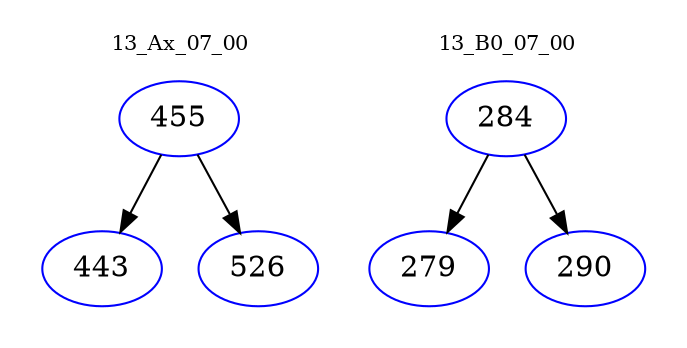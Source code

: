 digraph{
subgraph cluster_0 {
color = white
label = "13_Ax_07_00";
fontsize=10;
T0_455 [label="455", color="blue"]
T0_455 -> T0_443 [color="black"]
T0_443 [label="443", color="blue"]
T0_455 -> T0_526 [color="black"]
T0_526 [label="526", color="blue"]
}
subgraph cluster_1 {
color = white
label = "13_B0_07_00";
fontsize=10;
T1_284 [label="284", color="blue"]
T1_284 -> T1_279 [color="black"]
T1_279 [label="279", color="blue"]
T1_284 -> T1_290 [color="black"]
T1_290 [label="290", color="blue"]
}
}
